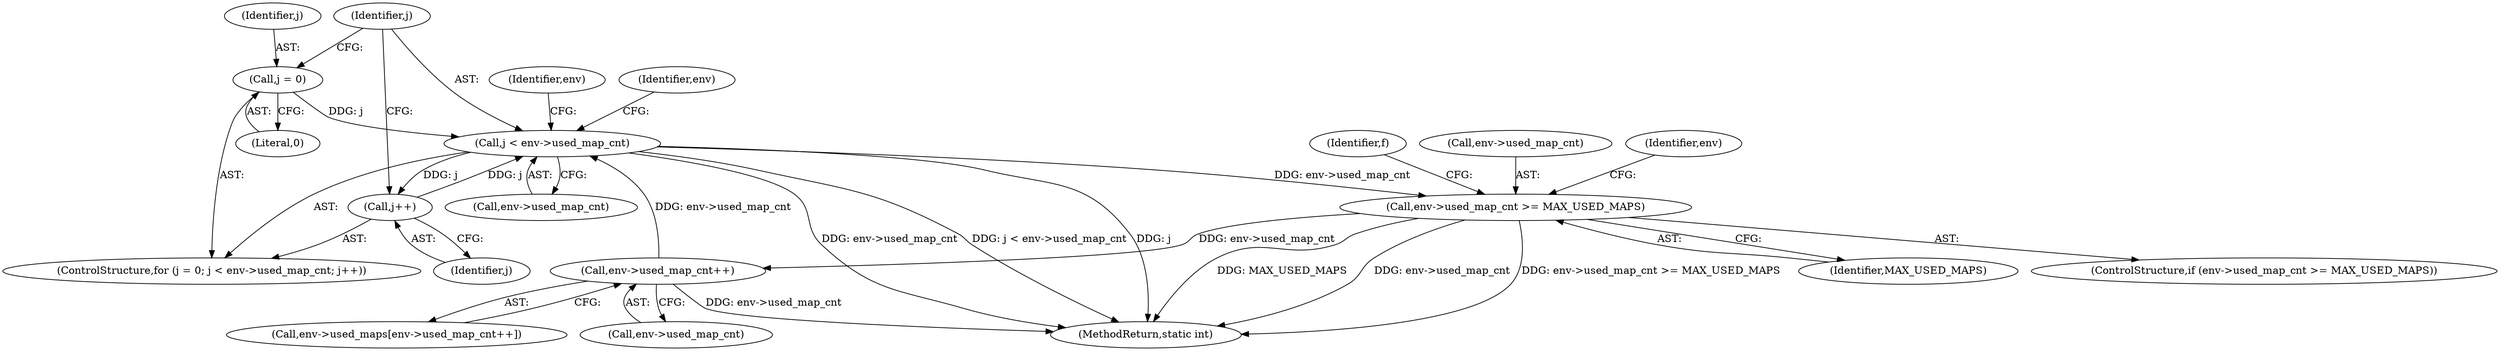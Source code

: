 digraph "0_linux_92117d8443bc5afacc8d5ba82e541946310f106e_4@pointer" {
"1000327" [label="(Call,j < env->used_map_cnt)"];
"1000332" [label="(Call,j++)"];
"1000327" [label="(Call,j < env->used_map_cnt)"];
"1000324" [label="(Call,j = 0)"];
"1000363" [label="(Call,env->used_map_cnt++)"];
"1000347" [label="(Call,env->used_map_cnt >= MAX_USED_MAPS)"];
"1000363" [label="(Call,env->used_map_cnt++)"];
"1000354" [label="(Identifier,f)"];
"1000332" [label="(Call,j++)"];
"1000364" [label="(Call,env->used_map_cnt)"];
"1000338" [label="(Identifier,env)"];
"1000325" [label="(Identifier,j)"];
"1000323" [label="(ControlStructure,for (j = 0; j < env->used_map_cnt; j++))"];
"1000348" [label="(Call,env->used_map_cnt)"];
"1000326" [label="(Literal,0)"];
"1000328" [label="(Identifier,j)"];
"1000346" [label="(ControlStructure,if (env->used_map_cnt >= MAX_USED_MAPS))"];
"1000351" [label="(Identifier,MAX_USED_MAPS)"];
"1000347" [label="(Call,env->used_map_cnt >= MAX_USED_MAPS)"];
"1000380" [label="(MethodReturn,static int)"];
"1000329" [label="(Call,env->used_map_cnt)"];
"1000359" [label="(Call,env->used_maps[env->used_map_cnt++])"];
"1000349" [label="(Identifier,env)"];
"1000333" [label="(Identifier,j)"];
"1000361" [label="(Identifier,env)"];
"1000327" [label="(Call,j < env->used_map_cnt)"];
"1000324" [label="(Call,j = 0)"];
"1000327" -> "1000323"  [label="AST: "];
"1000327" -> "1000329"  [label="CFG: "];
"1000328" -> "1000327"  [label="AST: "];
"1000329" -> "1000327"  [label="AST: "];
"1000338" -> "1000327"  [label="CFG: "];
"1000349" -> "1000327"  [label="CFG: "];
"1000327" -> "1000380"  [label="DDG: j"];
"1000327" -> "1000380"  [label="DDG: env->used_map_cnt"];
"1000327" -> "1000380"  [label="DDG: j < env->used_map_cnt"];
"1000332" -> "1000327"  [label="DDG: j"];
"1000324" -> "1000327"  [label="DDG: j"];
"1000363" -> "1000327"  [label="DDG: env->used_map_cnt"];
"1000327" -> "1000332"  [label="DDG: j"];
"1000327" -> "1000347"  [label="DDG: env->used_map_cnt"];
"1000332" -> "1000323"  [label="AST: "];
"1000332" -> "1000333"  [label="CFG: "];
"1000333" -> "1000332"  [label="AST: "];
"1000328" -> "1000332"  [label="CFG: "];
"1000324" -> "1000323"  [label="AST: "];
"1000324" -> "1000326"  [label="CFG: "];
"1000325" -> "1000324"  [label="AST: "];
"1000326" -> "1000324"  [label="AST: "];
"1000328" -> "1000324"  [label="CFG: "];
"1000363" -> "1000359"  [label="AST: "];
"1000363" -> "1000364"  [label="CFG: "];
"1000364" -> "1000363"  [label="AST: "];
"1000359" -> "1000363"  [label="CFG: "];
"1000363" -> "1000380"  [label="DDG: env->used_map_cnt"];
"1000347" -> "1000363"  [label="DDG: env->used_map_cnt"];
"1000347" -> "1000346"  [label="AST: "];
"1000347" -> "1000351"  [label="CFG: "];
"1000348" -> "1000347"  [label="AST: "];
"1000351" -> "1000347"  [label="AST: "];
"1000354" -> "1000347"  [label="CFG: "];
"1000361" -> "1000347"  [label="CFG: "];
"1000347" -> "1000380"  [label="DDG: MAX_USED_MAPS"];
"1000347" -> "1000380"  [label="DDG: env->used_map_cnt"];
"1000347" -> "1000380"  [label="DDG: env->used_map_cnt >= MAX_USED_MAPS"];
}
